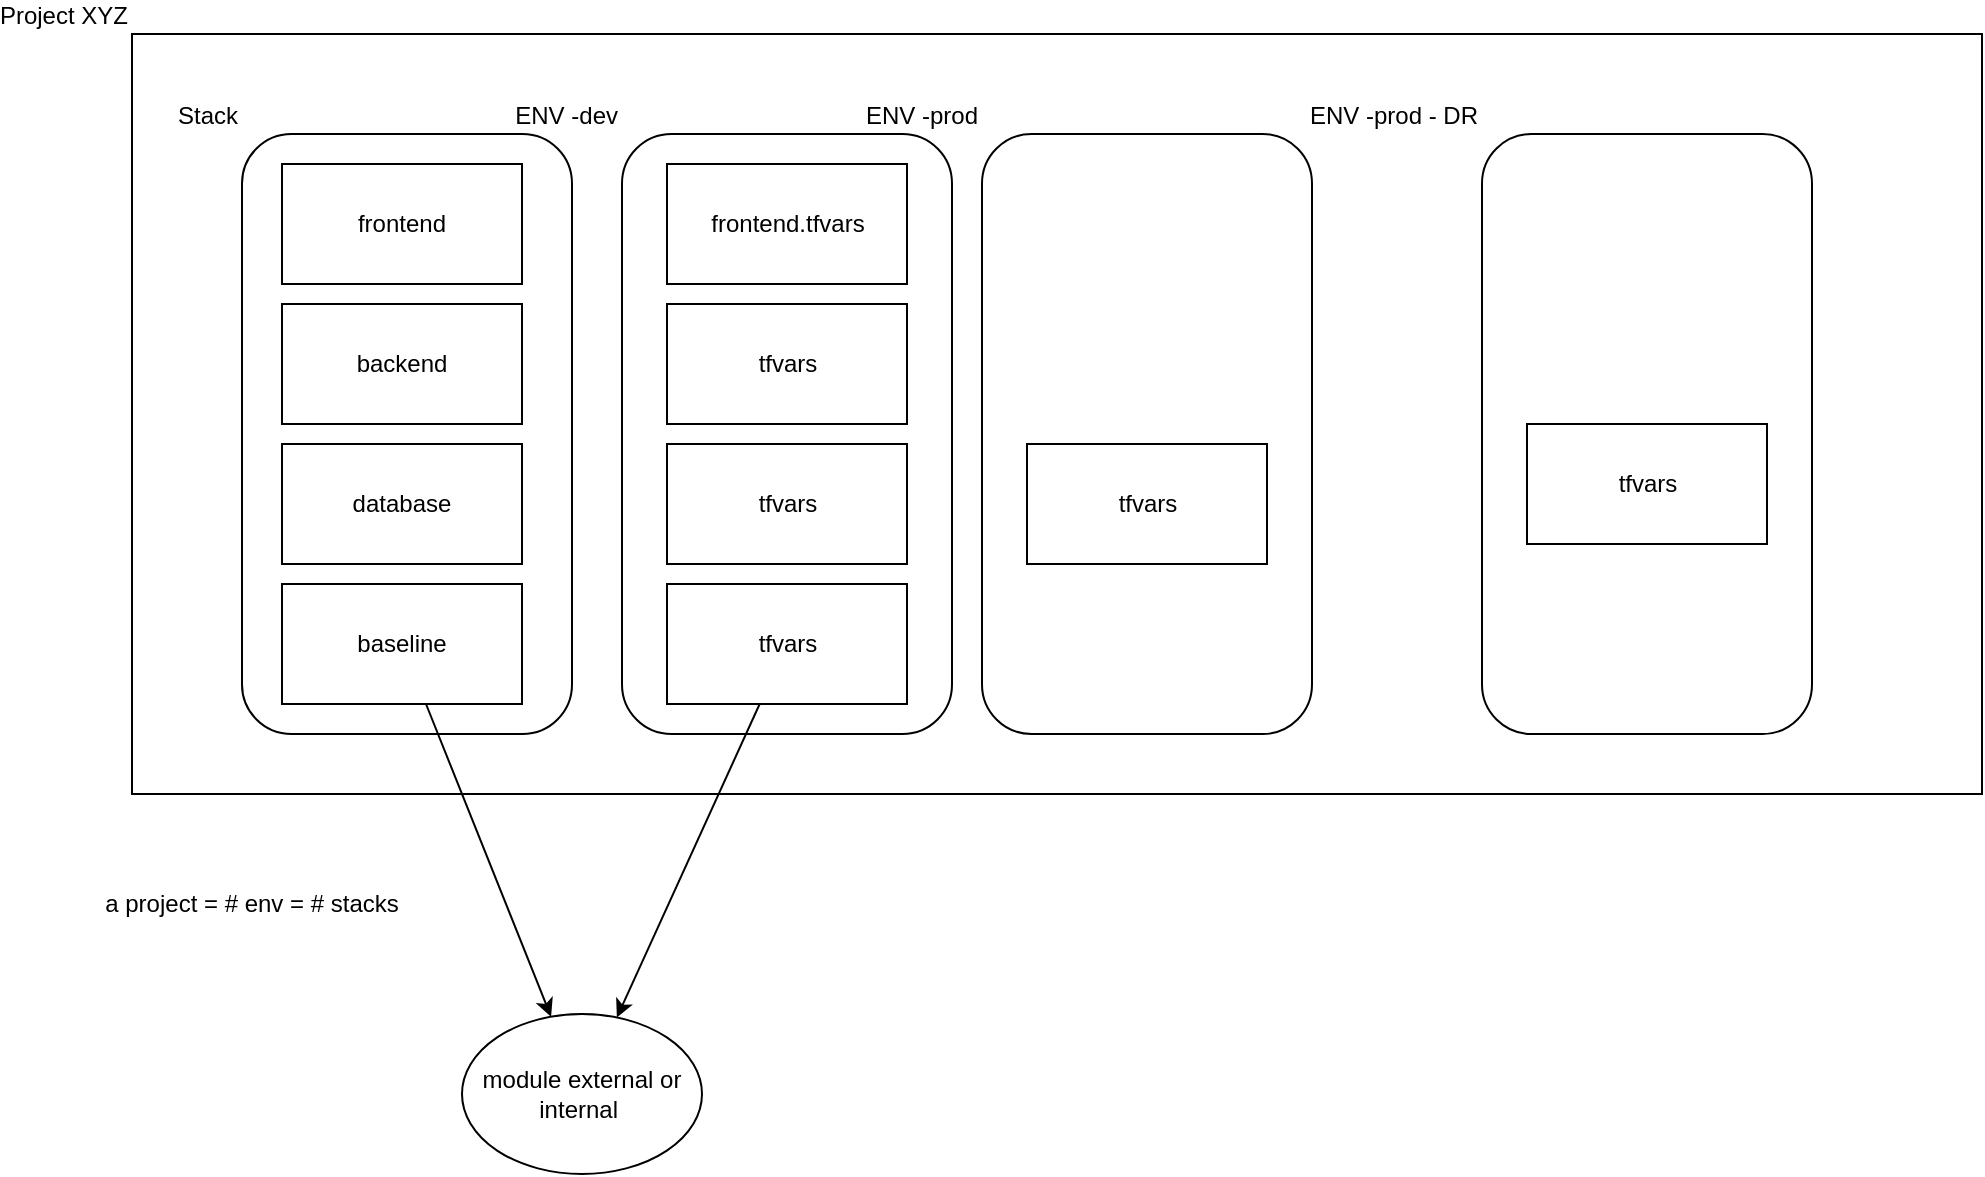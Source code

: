 <mxfile>
    <diagram id="a0k8rTssXGEOeGLlF7yg" name="Page-1">
        <mxGraphModel dx="1063" dy="935" grid="1" gridSize="10" guides="1" tooltips="1" connect="1" arrows="1" fold="1" page="1" pageScale="1" pageWidth="850" pageHeight="1100" math="0" shadow="0">
            <root>
                <mxCell id="0"/>
                <mxCell id="1" parent="0"/>
                <mxCell id="2" value="Project XYZ" style="rounded=0;whiteSpace=wrap;html=1;labelPosition=left;verticalLabelPosition=top;align=right;verticalAlign=bottom;" vertex="1" parent="1">
                    <mxGeometry x="135" y="140" width="925" height="380" as="geometry"/>
                </mxCell>
                <mxCell id="8" value="Stack" style="rounded=1;whiteSpace=wrap;html=1;labelPosition=left;verticalLabelPosition=top;align=right;verticalAlign=bottom;" vertex="1" parent="1">
                    <mxGeometry x="190" y="190" width="165" height="300" as="geometry"/>
                </mxCell>
                <mxCell id="3" value="backend" style="rounded=0;whiteSpace=wrap;html=1;" vertex="1" parent="1">
                    <mxGeometry x="210" y="275" width="120" height="60" as="geometry"/>
                </mxCell>
                <mxCell id="4" value="frontend" style="rounded=0;whiteSpace=wrap;html=1;" vertex="1" parent="1">
                    <mxGeometry x="210" y="205" width="120" height="60" as="geometry"/>
                </mxCell>
                <mxCell id="5" value="database" style="rounded=0;whiteSpace=wrap;html=1;" vertex="1" parent="1">
                    <mxGeometry x="210" y="345" width="120" height="60" as="geometry"/>
                </mxCell>
                <mxCell id="15" style="edgeStyle=none;html=1;" edge="1" parent="1" source="6" target="14">
                    <mxGeometry relative="1" as="geometry"/>
                </mxCell>
                <mxCell id="6" value="baseline" style="rounded=0;whiteSpace=wrap;html=1;" vertex="1" parent="1">
                    <mxGeometry x="210" y="415" width="120" height="60" as="geometry"/>
                </mxCell>
                <mxCell id="7" value="a project = # env = # stacks" style="text;html=1;strokeColor=none;fillColor=none;align=center;verticalAlign=middle;whiteSpace=wrap;rounded=0;" vertex="1" parent="1">
                    <mxGeometry x="80" y="560" width="230" height="30" as="geometry"/>
                </mxCell>
                <mxCell id="9" value="ENV -dev" style="rounded=1;whiteSpace=wrap;html=1;labelPosition=left;verticalLabelPosition=top;align=right;verticalAlign=bottom;" vertex="1" parent="1">
                    <mxGeometry x="380" y="190" width="165" height="300" as="geometry"/>
                </mxCell>
                <mxCell id="10" value="tfvars" style="rounded=0;whiteSpace=wrap;html=1;" vertex="1" parent="1">
                    <mxGeometry x="402.5" y="275" width="120" height="60" as="geometry"/>
                </mxCell>
                <mxCell id="11" value="frontend.tfvars" style="rounded=0;whiteSpace=wrap;html=1;" vertex="1" parent="1">
                    <mxGeometry x="402.5" y="205" width="120" height="60" as="geometry"/>
                </mxCell>
                <mxCell id="12" value="tfvars" style="rounded=0;whiteSpace=wrap;html=1;" vertex="1" parent="1">
                    <mxGeometry x="402.5" y="345" width="120" height="60" as="geometry"/>
                </mxCell>
                <mxCell id="16" style="edgeStyle=none;html=1;" edge="1" parent="1" source="13" target="14">
                    <mxGeometry relative="1" as="geometry"/>
                </mxCell>
                <mxCell id="13" value="tfvars" style="rounded=0;whiteSpace=wrap;html=1;" vertex="1" parent="1">
                    <mxGeometry x="402.5" y="415" width="120" height="60" as="geometry"/>
                </mxCell>
                <mxCell id="14" value="module external or internal&amp;nbsp;" style="ellipse;whiteSpace=wrap;html=1;" vertex="1" parent="1">
                    <mxGeometry x="300" y="630" width="120" height="80" as="geometry"/>
                </mxCell>
                <mxCell id="17" value="ENV -prod" style="rounded=1;whiteSpace=wrap;html=1;labelPosition=left;verticalLabelPosition=top;align=right;verticalAlign=bottom;" vertex="1" parent="1">
                    <mxGeometry x="560" y="190" width="165" height="300" as="geometry"/>
                </mxCell>
                <mxCell id="18" value="tfvars" style="rounded=0;whiteSpace=wrap;html=1;" vertex="1" parent="1">
                    <mxGeometry x="582.5" y="345" width="120" height="60" as="geometry"/>
                </mxCell>
                <mxCell id="19" value="ENV -prod - DR" style="rounded=1;whiteSpace=wrap;html=1;labelPosition=left;verticalLabelPosition=top;align=right;verticalAlign=bottom;" vertex="1" parent="1">
                    <mxGeometry x="810" y="190" width="165" height="300" as="geometry"/>
                </mxCell>
                <mxCell id="20" value="tfvars" style="rounded=0;whiteSpace=wrap;html=1;" vertex="1" parent="1">
                    <mxGeometry x="832.5" y="335" width="120" height="60" as="geometry"/>
                </mxCell>
            </root>
        </mxGraphModel>
    </diagram>
</mxfile>